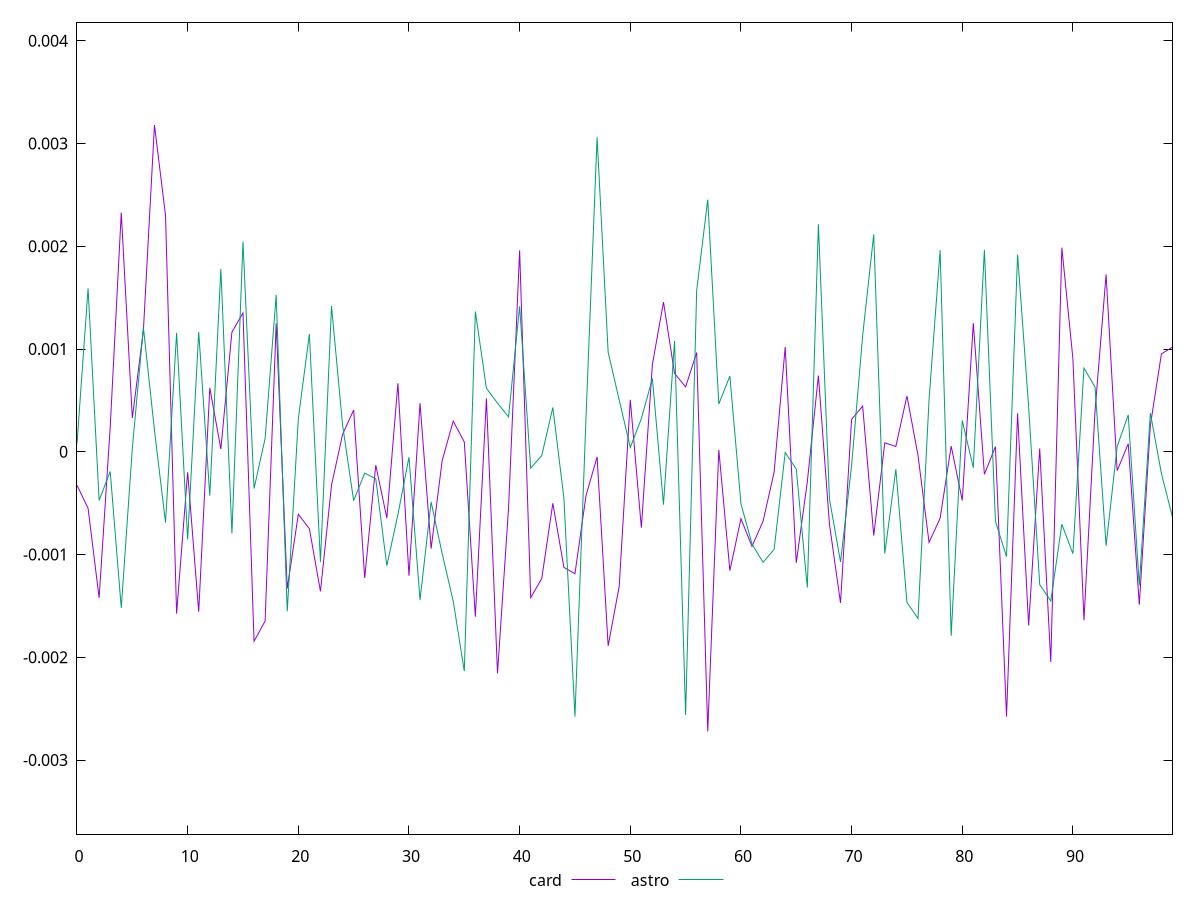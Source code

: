 reset

$card <<EOF
0 -0.0003254442308792744
1 -0.0005496333627549727
2 -0.0014217129050842602
3 0.00023883181260081487
4 0.0023283037420925076
5 0.0003288130166718306
6 0.0011801800444023805
7 0.0031799764354474187
8 0.002300446130443534
9 -0.0015749528849837268
10 -0.00019858994928072525
11 -0.0015568958095060607
12 0.0006226948382951334
13 0.000026989799917420397
14 0.0011649983977274013
15 0.001351766075496301
16 -0.0018435851927209369
17 -0.001646439809748263
18 0.0012503430388763378
19 -0.0013307440006249892
20 -0.0006075465047029414
21 -0.0007479827747320283
22 -0.0013576468274241749
23 -0.000325182596813349
24 0.00016990507163959224
25 0.00040648213166181725
26 -0.0012276369971781
27 -0.00012996857199651797
28 -0.0006449709482707067
29 0.0006674322929506489
30 -0.0012054552207471543
31 0.0004744169298117673
32 -0.0009425100997806545
33 -0.00008569887752201133
34 0.00029853589401560634
35 0.00009607776270524893
36 -0.0016038025453226565
37 0.000519353046918486
38 -0.0021561364199428404
39 -0.0005458968791218092
40 0.001961535878553785
41 -0.001419897927028349
42 -0.0012330490542847127
43 -0.000500934722781693
44 -0.001124287676492973
45 -0.0011866874115950444
46 -0.00042605657682841523
47 -0.0000492939273477197
48 -0.0018879599109375977
49 -0.0013085728697436975
50 0.0005062440738846652
51 -0.0007381502737185796
52 0.0008510663599231513
53 0.001457880475680956
54 0.0007631081248704805
55 0.0006319820259487186
56 0.0009660281177603508
57 -0.002720610396409697
58 0.000019503415092314568
59 -0.0011563961058693082
60 -0.0006507373687150464
61 -0.0009198725527330531
62 -0.0006755615212780258
63 -0.00019734992322304606
64 0.0010197796334402765
65 -0.001080820478043959
66 -0.0002907033658120603
67 0.0007414856018434643
68 -0.0007044951276243105
69 -0.0014712327712164853
70 0.0003159703943101611
71 0.0004446940384813636
72 -0.0008145722860191767
73 0.00008758242489755458
74 0.00005185319006252437
75 0.0005435449162699776
76 -0.00003293153810544069
77 -0.0008812396738091422
78 -0.000646735154507213
79 0.00005598053684904014
80 -0.00047359105063646294
81 0.0012525963369848848
82 -0.0002184579629938177
83 0.00005094518434155482
84 -0.0025772554568538413
85 0.00037465276330126264
86 -0.0016893457540232335
87 0.00003277726077621224
88 -0.0020461692085257115
89 0.001987860322425996
90 0.0009057962576865433
91 -0.001638824531939928
92 0.0003987680716037681
93 0.0017259240682942253
94 -0.0001833777710916709
95 0.00007843128729694698
96 -0.0014884100887279598
97 0.0002578586151953638
98 0.0009532780436768369
99 0.0010191197725469199
EOF

$astro <<EOF
0 0.00008002905481377485
1 0.0015900962945941744
2 -0.00047238773167284254
3 -0.00019059726987095932
4 -0.0015188654293296759
5 0.000036725022376915965
6 0.0012104880489166262
7 0.00021005896037421326
8 -0.0006888119665547643
9 0.001156597433456598
10 -0.0008524208638294422
11 0.0011663051205584845
12 -0.00042720183123764257
13 0.0017798364013862755
14 -0.0007944947513207525
15 0.0020459984929086937
16 -0.0003576370461620941
17 0.00012958793719067412
18 0.0015270445734705167
19 -0.001552183460789316
20 0.000320138374987379
21 0.0011457115766214476
22 -0.0010706585820366502
23 0.0014181496071604622
24 0.0002602884968094851
25 -0.00047486478639133245
26 -0.00020761650566955794
27 -0.00026265621732816556
28 -0.001108001927033774
29 -0.0006114556098102117
30 -0.000052118975513184356
31 -0.001442685248624524
32 -0.00048774238323328543
33 -0.0009902030405262996
34 -0.0014536352052657356
35 -0.0021346160978252997
36 0.0013654835545373891
37 0.0006181558419130443
38 0.0004739581532088026
39 0.0003393889605598114
40 0.0014159099454303303
41 -0.00015968647309544948
42 -0.00003623160189574824
43 0.0004316940797486228
44 -0.00044971549210245167
45 -0.0025771988695514735
46 0.00034127129558015923
47 0.003060262088162283
48 0.0009681816011935999
49 0.0005041897162625712
50 0.00004247373901012014
51 0.0003223106275869143
52 0.0007132728730351677
53 -0.0005147881358354408
54 0.001078021531092499
55 -0.0025601763904920323
56 0.0015702385016823557
57 0.0024538192818605556
58 0.0004650223918361597
59 0.0007377260689231592
60 -0.0005047323982233176
61 -0.0008976969120712226
62 -0.0010749152722393232
63 -0.0009497475619501233
64 -0.000007006729721800026
65 -0.00016726892265666178
66 -0.0013203645858109903
67 0.002214416694048791
68 -0.0004592868468879992
69 -0.0010722704564152898
70 -0.00013605463021590727
71 0.0011330756250264237
72 0.002116618852275401
73 -0.0009895592392753284
74 -0.00017016872698347011
75 -0.0014648371928376717
76 -0.0016212420792249397
77 0.0005074068010487411
78 0.00196120270026458
79 -0.0017901678747913043
80 0.0003048345265776284
81 -0.0001549479780797447
82 0.001965618903246912
83 -0.0006757450016157135
84 -0.0010209503749519576
85 0.0019192493117624364
86 0.0004366056507013017
87 -0.0012923708003046146
88 -0.0014516684164855853
89 -0.0007045714748100459
90 -0.000991618743003668
91 0.0008146879908279653
92 0.000629389726092157
93 -0.0009134233611800407
94 0.000051404110176491294
95 0.0003592610861712954
96 -0.0013000360073876056
97 0.00037672492362858105
98 -0.0002120079418968418
99 -0.0006366488682490685
EOF

set key outside below
set xrange [0:99]
set yrange [-0.0037206103964096972:0.004179976435447419]
set trange [-0.0037206103964096972:0.004179976435447419]
set terminal svg size 640, 520 enhanced background rgb 'white'
set output "reports/report_00028_2021-02-24T12-49-42.674Z/meta/pScore-difference/comparison/line/2_vs_3.svg"

plot $card title "card" with line, \
     $astro title "astro" with line

reset

